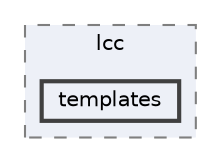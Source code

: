 digraph "C:/microchip/harmony3/gfx/middleware/legato/driver/controller/lcc/templates"
{
 // INTERACTIVE_SVG=YES
 // LATEX_PDF_SIZE
  bgcolor="transparent";
  edge [fontname=Helvetica,fontsize=10,labelfontname=Helvetica,labelfontsize=10];
  node [fontname=Helvetica,fontsize=10,shape=box,height=0.2,width=0.4];
  compound=true
  subgraph clusterdir_b859b4a95cb7a4b8e93cc6e6705aa567 {
    graph [ bgcolor="#edf0f7", pencolor="grey50", label="lcc", fontname=Helvetica,fontsize=10 style="filled,dashed", URL="dir_b859b4a95cb7a4b8e93cc6e6705aa567.html",tooltip=""]
  dir_cc6cf6a7304ce8db9e272ca71076bbeb [label="templates", fillcolor="#edf0f7", color="grey25", style="filled,bold", URL="dir_cc6cf6a7304ce8db9e272ca71076bbeb.html",tooltip=""];
  }
}
